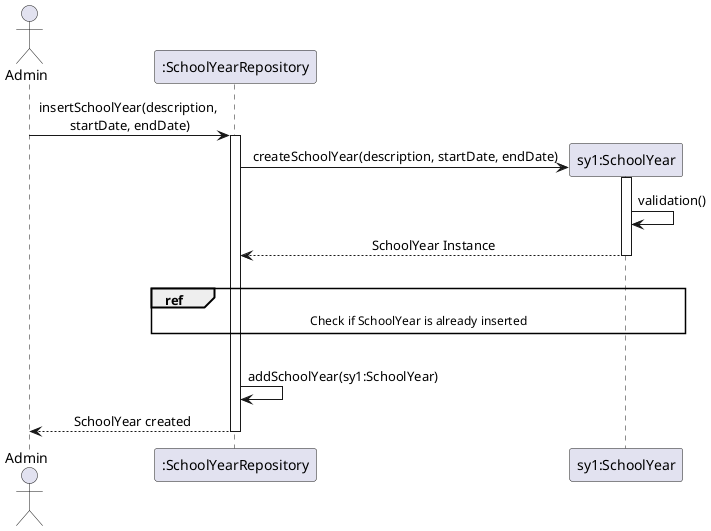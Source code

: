 @startuml
skinparam sequenceMessageAlign center

actor Admin
participant ":SchoolYearRepository" as SYR

Admin -> SYR: insertSchoolYear(description, \nstartDate, endDate)
activate SYR
create "sy1:SchoolYear" as SchoolYear
SYR -> SchoolYear: createSchoolYear(description, startDate, endDate)
activate SchoolYear
SchoolYear -> SchoolYear: validation()
SchoolYear --> SYR: SchoolYear Instance
deactivate SchoolYear
|||
ref over SYR, SchoolYear
    Check if SchoolYear is already inserted
end ref
|||
SYR -> SYR: addSchoolYear(sy1:SchoolYear)
SYR --> Admin: SchoolYear created
deactivate SYR
@enduml